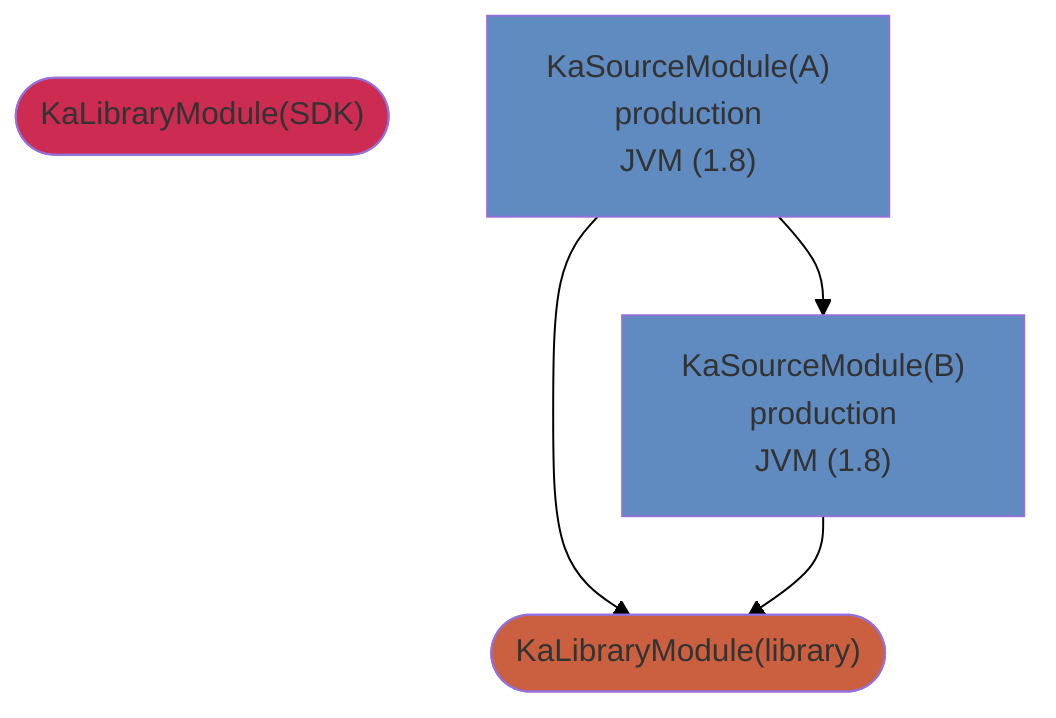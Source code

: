 graph TD
  KaLibraryModule_0(["KaLibraryModule(SDK)"])
  KaLibraryModule_1(["KaLibraryModule(library)"])
  KaSourceModule_2["KaSourceModule(A)<br />production<br />JVM (1.8)"]
  KaSourceModule_3["KaSourceModule(B)<br />production<br />JVM (1.8)"]
  style KaLibraryModule_0 fill:#CC2B52
  style KaLibraryModule_1 fill:#CB6040
  style KaSourceModule_2 fill:#608BC1
  style KaSourceModule_3 fill:#608BC1
  KaSourceModule_2 --> KaLibraryModule_1
  KaSourceModule_2 --> KaSourceModule_3
  KaSourceModule_3 --> KaLibraryModule_1
  linkStyle 0 stroke:black
  linkStyle 1 stroke:black
  linkStyle 2 stroke:black